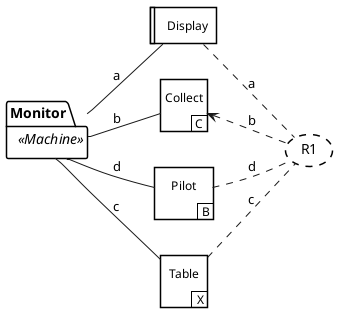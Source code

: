 @startuml
left to right direction
domain "Monitor" as M <<Machine>> {
}
domain "Display" as D1 <<Designed>>
domain "Collect" as D2 <<Causal>>
domain "Pilot" as P <<Biddable>>
domain "Table" as TT <<Lexical>>
requirement "R1" as R1
M -- D1: a
D1 -[dashed]- R1: a
D2 <-[dashed]- R1: b
TT -[dashed]- R1: c
P -[dashed]- R1: d
M -- TT: c
M -- D2: b
M -- P: d
@enduml
